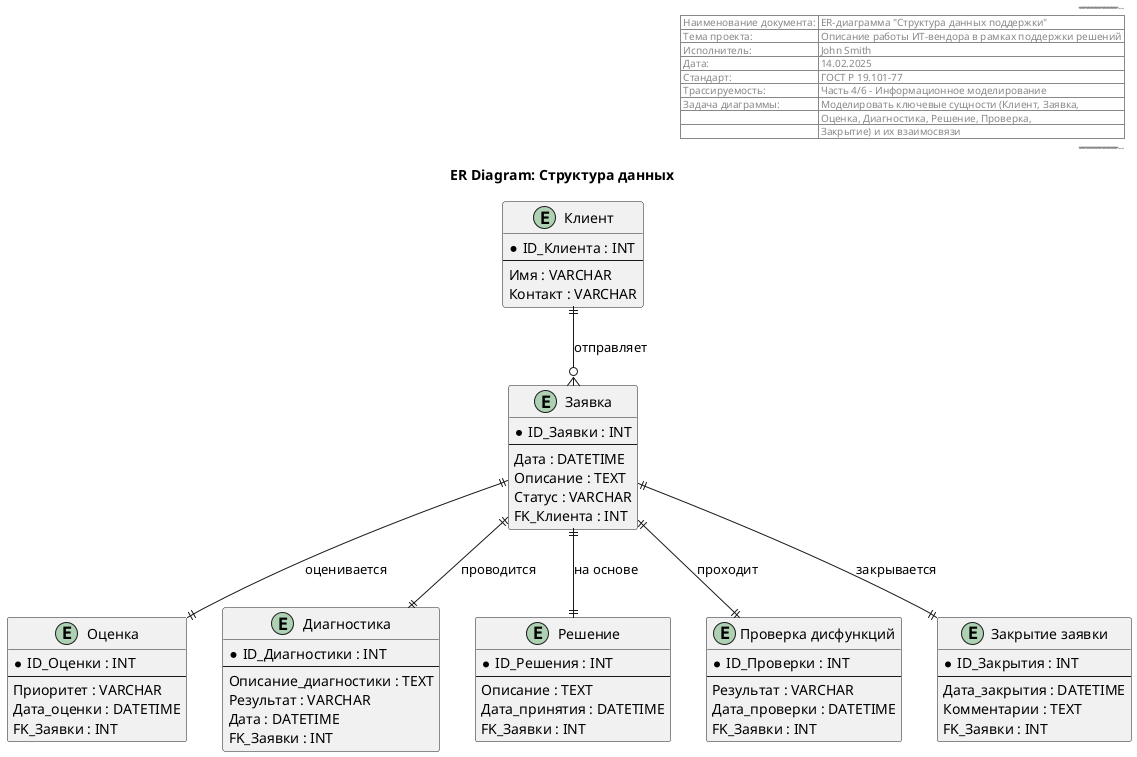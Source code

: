 @startuml
title ER Diagram: Структура данных

header
--------------------------------------------------------------
| Наименование документа: | ER-диаграмма "Структура данных поддержки"   |
| Тема проекта:            | Описание работы ИТ-вендора в рамках поддержки решений |
| Исполнитель:             | John Smith                                |
| Дата:                    | 14.02.2025                                |
| Стандарт:                | ГОСТ Р 19.101-77                           |
| Трассируемость:          | Часть 4/6 – Информационное моделирование     |
| Задача диаграммы:        | Моделировать ключевые сущности (Клиент, Заявка,|
|                         | Оценка, Диагностика, Решение, Проверка,      |
|                         | Закрытие) и их взаимосвязи                   |
--------------------------------------------------------------
end header

entity "Клиент" as Client {
  * ID_Клиента : INT
  --
  Имя : VARCHAR
  Контакт : VARCHAR
}

entity "Заявка" as Request {
  * ID_Заявки : INT
  --
  Дата : DATETIME
  Описание : TEXT
  Статус : VARCHAR
  FK_Клиента : INT
}

entity "Оценка" as Evaluation {
  * ID_Оценки : INT
  --
  Приоритет : VARCHAR
  Дата_оценки : DATETIME
  FK_Заявки : INT
}

entity "Диагностика" as Diagnostics {
  * ID_Диагностики : INT
  --
  Описание_диагностики : TEXT
  Результат : VARCHAR
  Дата : DATETIME
  FK_Заявки : INT
}

entity "Решение" as Decision {
  * ID_Решения : INT
  --
  Описание : TEXT
  Дата_принятия : DATETIME
  FK_Заявки : INT
}

entity "Проверка дисфункций" as DysfunctionCheck {
  * ID_Проверки : INT
  --
  Результат : VARCHAR
  Дата_проверки : DATETIME
  FK_Заявки : INT
}

entity "Закрытие заявки" as Closure {
  * ID_Закрытия : INT
  --
  Дата_закрытия : DATETIME
  Комментарии : TEXT
  FK_Заявки : INT
}

Client ||--o{ Request : "отправляет"
Request ||--|| Evaluation : "оценивается"
Request ||--|| Diagnostics : "проводится"
Request ||--|| Decision : "на основе"
Request ||--|| DysfunctionCheck : "проходит"
Request ||--|| Closure : "закрывается"
@enduml
